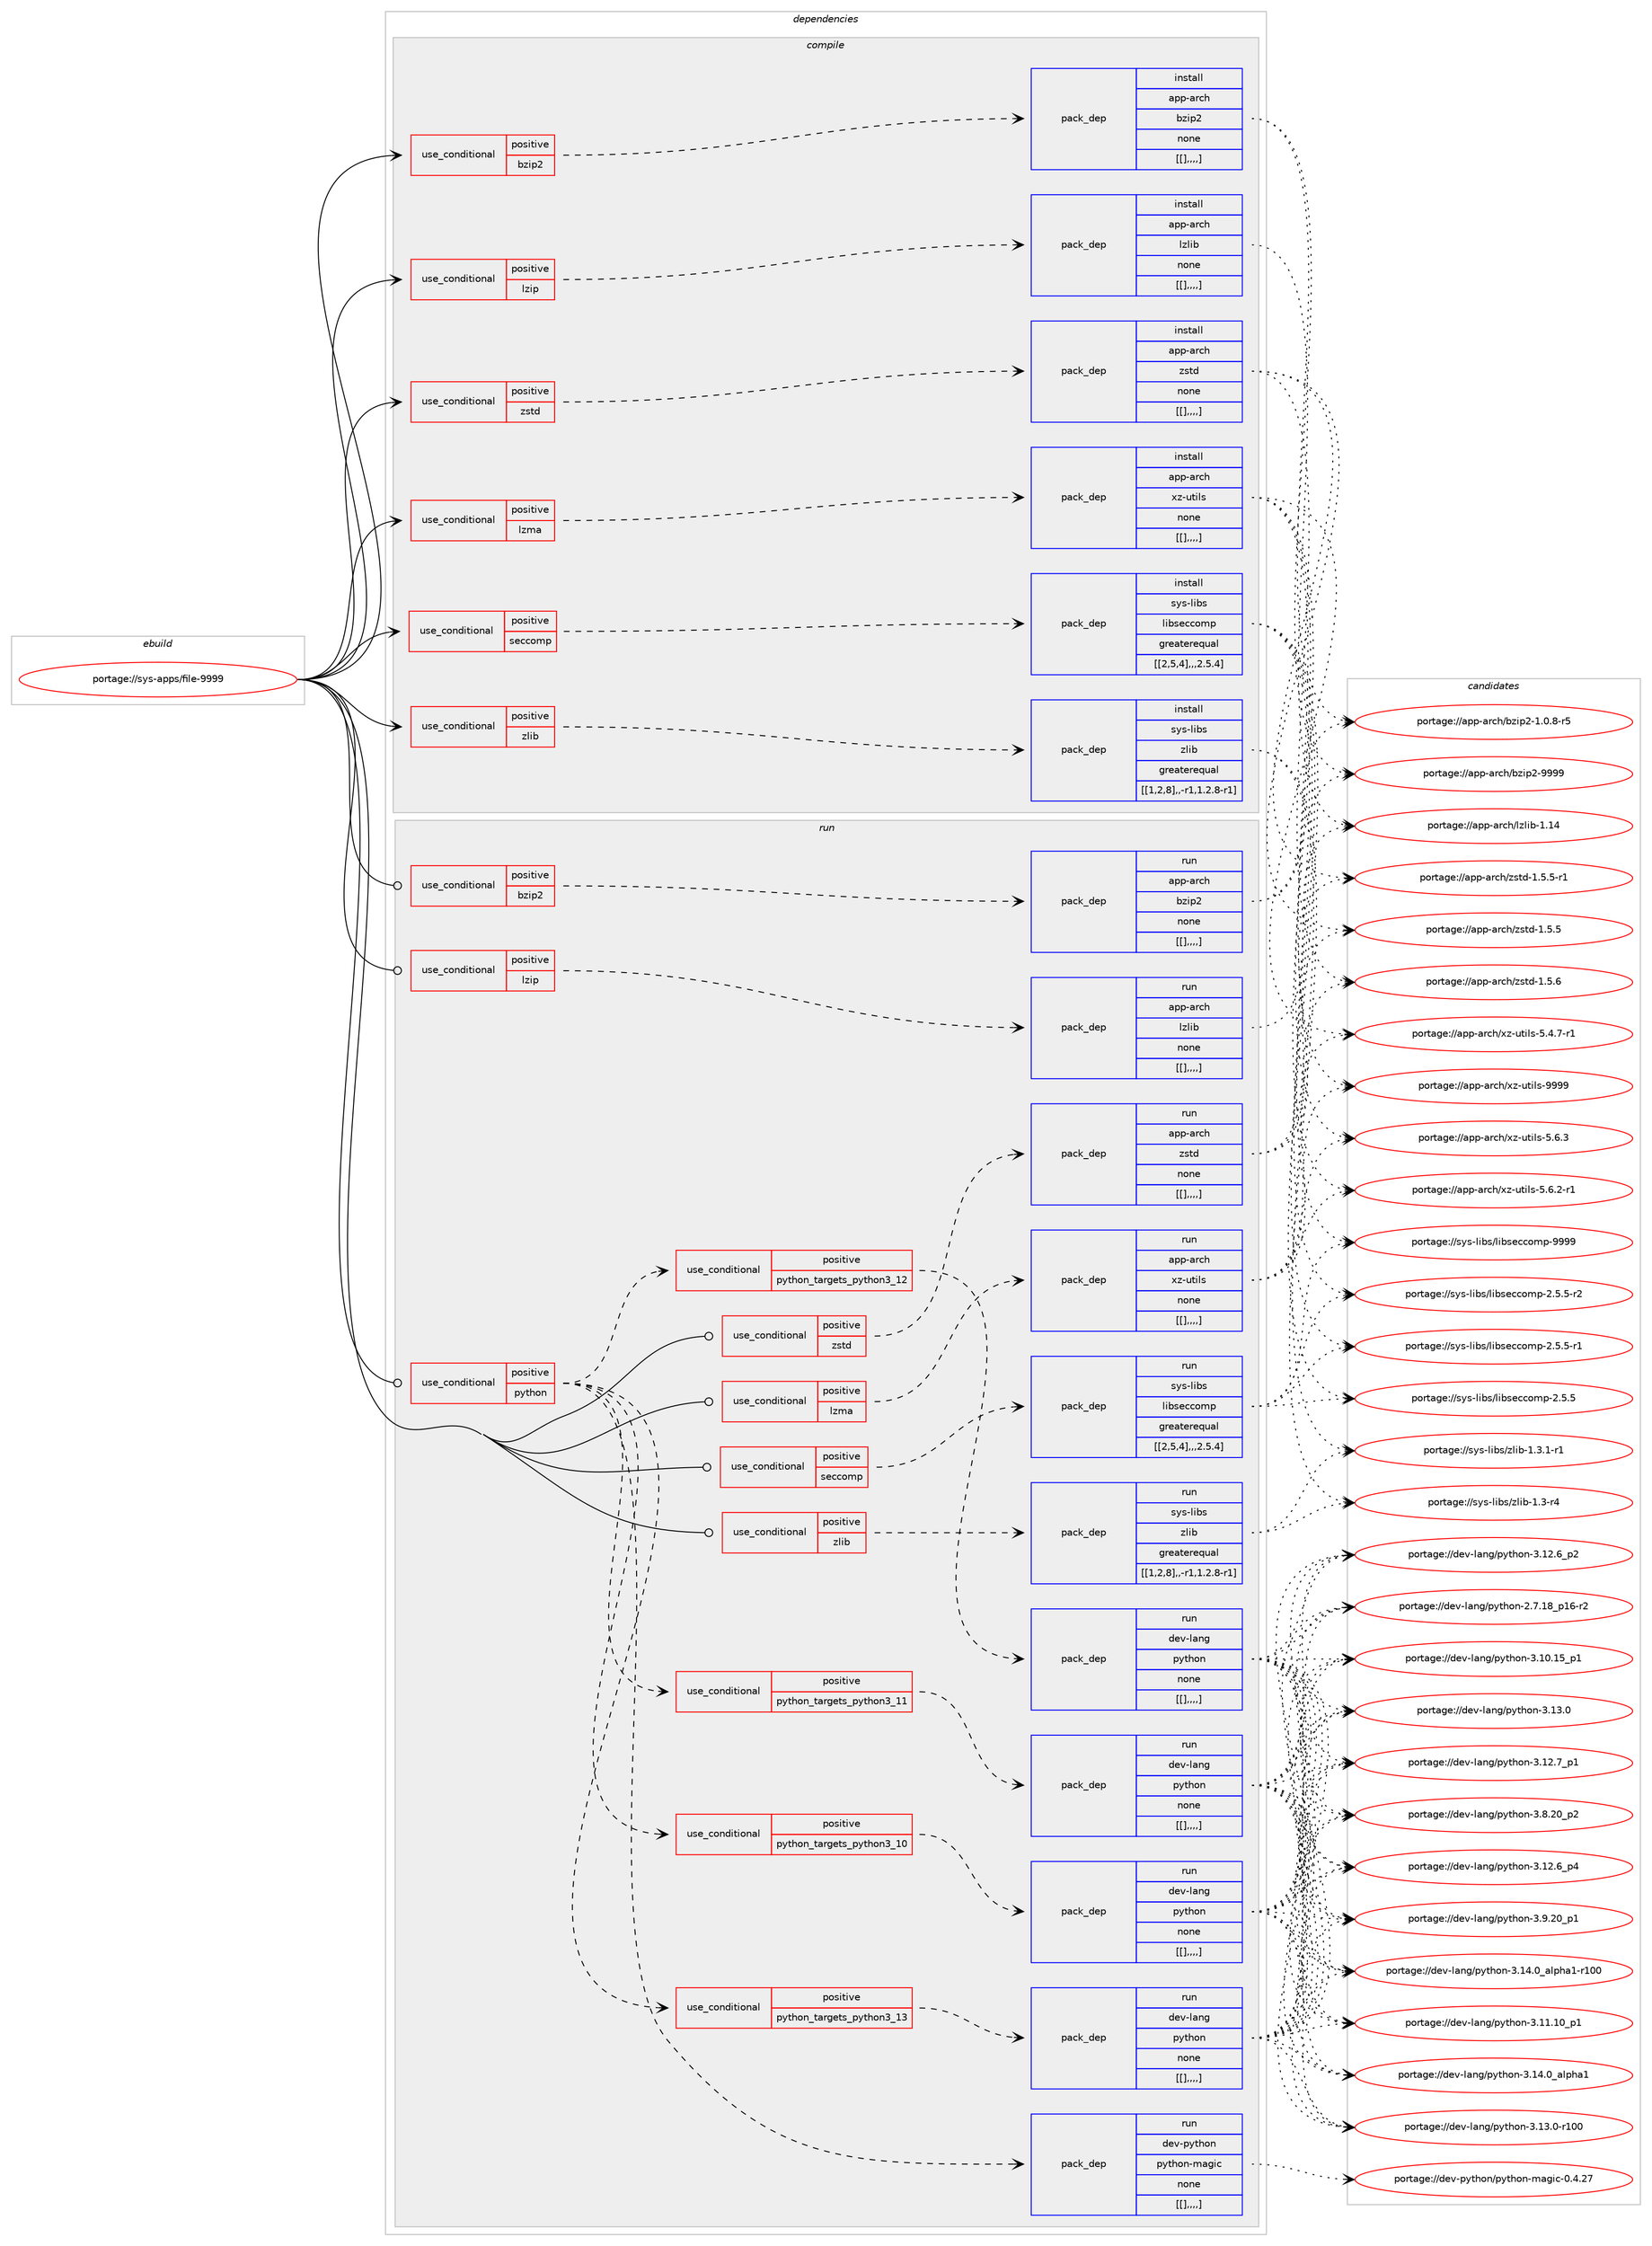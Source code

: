 digraph prolog {

# *************
# Graph options
# *************

newrank=true;
concentrate=true;
compound=true;
graph [rankdir=LR,fontname=Helvetica,fontsize=10,ranksep=1.5];#, ranksep=2.5, nodesep=0.2];
edge  [arrowhead=vee];
node  [fontname=Helvetica,fontsize=10];

# **********
# The ebuild
# **********

subgraph cluster_leftcol {
color=gray;
label=<<i>ebuild</i>>;
id [label="portage://sys-apps/file-9999", color=red, width=4, href="../sys-apps/file-9999.svg"];
}

# ****************
# The dependencies
# ****************

subgraph cluster_midcol {
color=gray;
label=<<i>dependencies</i>>;
subgraph cluster_compile {
fillcolor="#eeeeee";
style=filled;
label=<<i>compile</i>>;
subgraph cond117244 {
dependency442581 [label=<<TABLE BORDER="0" CELLBORDER="1" CELLSPACING="0" CELLPADDING="4"><TR><TD ROWSPAN="3" CELLPADDING="10">use_conditional</TD></TR><TR><TD>positive</TD></TR><TR><TD>bzip2</TD></TR></TABLE>>, shape=none, color=red];
subgraph pack322140 {
dependency442583 [label=<<TABLE BORDER="0" CELLBORDER="1" CELLSPACING="0" CELLPADDING="4" WIDTH="220"><TR><TD ROWSPAN="6" CELLPADDING="30">pack_dep</TD></TR><TR><TD WIDTH="110">install</TD></TR><TR><TD>app-arch</TD></TR><TR><TD>bzip2</TD></TR><TR><TD>none</TD></TR><TR><TD>[[],,,,]</TD></TR></TABLE>>, shape=none, color=blue];
}
dependency442581:e -> dependency442583:w [weight=20,style="dashed",arrowhead="vee"];
}
id:e -> dependency442581:w [weight=20,style="solid",arrowhead="vee"];
subgraph cond117246 {
dependency442585 [label=<<TABLE BORDER="0" CELLBORDER="1" CELLSPACING="0" CELLPADDING="4"><TR><TD ROWSPAN="3" CELLPADDING="10">use_conditional</TD></TR><TR><TD>positive</TD></TR><TR><TD>lzip</TD></TR></TABLE>>, shape=none, color=red];
subgraph pack322142 {
dependency442589 [label=<<TABLE BORDER="0" CELLBORDER="1" CELLSPACING="0" CELLPADDING="4" WIDTH="220"><TR><TD ROWSPAN="6" CELLPADDING="30">pack_dep</TD></TR><TR><TD WIDTH="110">install</TD></TR><TR><TD>app-arch</TD></TR><TR><TD>lzlib</TD></TR><TR><TD>none</TD></TR><TR><TD>[[],,,,]</TD></TR></TABLE>>, shape=none, color=blue];
}
dependency442585:e -> dependency442589:w [weight=20,style="dashed",arrowhead="vee"];
}
id:e -> dependency442585:w [weight=20,style="solid",arrowhead="vee"];
subgraph cond117249 {
dependency442593 [label=<<TABLE BORDER="0" CELLBORDER="1" CELLSPACING="0" CELLPADDING="4"><TR><TD ROWSPAN="3" CELLPADDING="10">use_conditional</TD></TR><TR><TD>positive</TD></TR><TR><TD>lzma</TD></TR></TABLE>>, shape=none, color=red];
subgraph pack322147 {
dependency442595 [label=<<TABLE BORDER="0" CELLBORDER="1" CELLSPACING="0" CELLPADDING="4" WIDTH="220"><TR><TD ROWSPAN="6" CELLPADDING="30">pack_dep</TD></TR><TR><TD WIDTH="110">install</TD></TR><TR><TD>app-arch</TD></TR><TR><TD>xz-utils</TD></TR><TR><TD>none</TD></TR><TR><TD>[[],,,,]</TD></TR></TABLE>>, shape=none, color=blue];
}
dependency442593:e -> dependency442595:w [weight=20,style="dashed",arrowhead="vee"];
}
id:e -> dependency442593:w [weight=20,style="solid",arrowhead="vee"];
subgraph cond117252 {
dependency442600 [label=<<TABLE BORDER="0" CELLBORDER="1" CELLSPACING="0" CELLPADDING="4"><TR><TD ROWSPAN="3" CELLPADDING="10">use_conditional</TD></TR><TR><TD>positive</TD></TR><TR><TD>seccomp</TD></TR></TABLE>>, shape=none, color=red];
subgraph pack322151 {
dependency442603 [label=<<TABLE BORDER="0" CELLBORDER="1" CELLSPACING="0" CELLPADDING="4" WIDTH="220"><TR><TD ROWSPAN="6" CELLPADDING="30">pack_dep</TD></TR><TR><TD WIDTH="110">install</TD></TR><TR><TD>sys-libs</TD></TR><TR><TD>libseccomp</TD></TR><TR><TD>greaterequal</TD></TR><TR><TD>[[2,5,4],,,2.5.4]</TD></TR></TABLE>>, shape=none, color=blue];
}
dependency442600:e -> dependency442603:w [weight=20,style="dashed",arrowhead="vee"];
}
id:e -> dependency442600:w [weight=20,style="solid",arrowhead="vee"];
subgraph cond117256 {
dependency442609 [label=<<TABLE BORDER="0" CELLBORDER="1" CELLSPACING="0" CELLPADDING="4"><TR><TD ROWSPAN="3" CELLPADDING="10">use_conditional</TD></TR><TR><TD>positive</TD></TR><TR><TD>zlib</TD></TR></TABLE>>, shape=none, color=red];
subgraph pack322156 {
dependency442613 [label=<<TABLE BORDER="0" CELLBORDER="1" CELLSPACING="0" CELLPADDING="4" WIDTH="220"><TR><TD ROWSPAN="6" CELLPADDING="30">pack_dep</TD></TR><TR><TD WIDTH="110">install</TD></TR><TR><TD>sys-libs</TD></TR><TR><TD>zlib</TD></TR><TR><TD>greaterequal</TD></TR><TR><TD>[[1,2,8],,-r1,1.2.8-r1]</TD></TR></TABLE>>, shape=none, color=blue];
}
dependency442609:e -> dependency442613:w [weight=20,style="dashed",arrowhead="vee"];
}
id:e -> dependency442609:w [weight=20,style="solid",arrowhead="vee"];
subgraph cond117260 {
dependency442618 [label=<<TABLE BORDER="0" CELLBORDER="1" CELLSPACING="0" CELLPADDING="4"><TR><TD ROWSPAN="3" CELLPADDING="10">use_conditional</TD></TR><TR><TD>positive</TD></TR><TR><TD>zstd</TD></TR></TABLE>>, shape=none, color=red];
subgraph pack322161 {
dependency442621 [label=<<TABLE BORDER="0" CELLBORDER="1" CELLSPACING="0" CELLPADDING="4" WIDTH="220"><TR><TD ROWSPAN="6" CELLPADDING="30">pack_dep</TD></TR><TR><TD WIDTH="110">install</TD></TR><TR><TD>app-arch</TD></TR><TR><TD>zstd</TD></TR><TR><TD>none</TD></TR><TR><TD>[[],,,,]</TD></TR></TABLE>>, shape=none, color=blue];
}
dependency442618:e -> dependency442621:w [weight=20,style="dashed",arrowhead="vee"];
}
id:e -> dependency442618:w [weight=20,style="solid",arrowhead="vee"];
}
subgraph cluster_compileandrun {
fillcolor="#eeeeee";
style=filled;
label=<<i>compile and run</i>>;
}
subgraph cluster_run {
fillcolor="#eeeeee";
style=filled;
label=<<i>run</i>>;
subgraph cond117262 {
dependency442624 [label=<<TABLE BORDER="0" CELLBORDER="1" CELLSPACING="0" CELLPADDING="4"><TR><TD ROWSPAN="3" CELLPADDING="10">use_conditional</TD></TR><TR><TD>positive</TD></TR><TR><TD>bzip2</TD></TR></TABLE>>, shape=none, color=red];
subgraph pack322164 {
dependency442626 [label=<<TABLE BORDER="0" CELLBORDER="1" CELLSPACING="0" CELLPADDING="4" WIDTH="220"><TR><TD ROWSPAN="6" CELLPADDING="30">pack_dep</TD></TR><TR><TD WIDTH="110">run</TD></TR><TR><TD>app-arch</TD></TR><TR><TD>bzip2</TD></TR><TR><TD>none</TD></TR><TR><TD>[[],,,,]</TD></TR></TABLE>>, shape=none, color=blue];
}
dependency442624:e -> dependency442626:w [weight=20,style="dashed",arrowhead="vee"];
}
id:e -> dependency442624:w [weight=20,style="solid",arrowhead="odot"];
subgraph cond117265 {
dependency442629 [label=<<TABLE BORDER="0" CELLBORDER="1" CELLSPACING="0" CELLPADDING="4"><TR><TD ROWSPAN="3" CELLPADDING="10">use_conditional</TD></TR><TR><TD>positive</TD></TR><TR><TD>lzip</TD></TR></TABLE>>, shape=none, color=red];
subgraph pack322167 {
dependency442630 [label=<<TABLE BORDER="0" CELLBORDER="1" CELLSPACING="0" CELLPADDING="4" WIDTH="220"><TR><TD ROWSPAN="6" CELLPADDING="30">pack_dep</TD></TR><TR><TD WIDTH="110">run</TD></TR><TR><TD>app-arch</TD></TR><TR><TD>lzlib</TD></TR><TR><TD>none</TD></TR><TR><TD>[[],,,,]</TD></TR></TABLE>>, shape=none, color=blue];
}
dependency442629:e -> dependency442630:w [weight=20,style="dashed",arrowhead="vee"];
}
id:e -> dependency442629:w [weight=20,style="solid",arrowhead="odot"];
subgraph cond117267 {
dependency442633 [label=<<TABLE BORDER="0" CELLBORDER="1" CELLSPACING="0" CELLPADDING="4"><TR><TD ROWSPAN="3" CELLPADDING="10">use_conditional</TD></TR><TR><TD>positive</TD></TR><TR><TD>lzma</TD></TR></TABLE>>, shape=none, color=red];
subgraph pack322169 {
dependency442635 [label=<<TABLE BORDER="0" CELLBORDER="1" CELLSPACING="0" CELLPADDING="4" WIDTH="220"><TR><TD ROWSPAN="6" CELLPADDING="30">pack_dep</TD></TR><TR><TD WIDTH="110">run</TD></TR><TR><TD>app-arch</TD></TR><TR><TD>xz-utils</TD></TR><TR><TD>none</TD></TR><TR><TD>[[],,,,]</TD></TR></TABLE>>, shape=none, color=blue];
}
dependency442633:e -> dependency442635:w [weight=20,style="dashed",arrowhead="vee"];
}
id:e -> dependency442633:w [weight=20,style="solid",arrowhead="odot"];
subgraph cond117269 {
dependency442637 [label=<<TABLE BORDER="0" CELLBORDER="1" CELLSPACING="0" CELLPADDING="4"><TR><TD ROWSPAN="3" CELLPADDING="10">use_conditional</TD></TR><TR><TD>positive</TD></TR><TR><TD>python</TD></TR></TABLE>>, shape=none, color=red];
subgraph cond117271 {
dependency442639 [label=<<TABLE BORDER="0" CELLBORDER="1" CELLSPACING="0" CELLPADDING="4"><TR><TD ROWSPAN="3" CELLPADDING="10">use_conditional</TD></TR><TR><TD>positive</TD></TR><TR><TD>python_targets_python3_10</TD></TR></TABLE>>, shape=none, color=red];
subgraph pack322172 {
dependency442642 [label=<<TABLE BORDER="0" CELLBORDER="1" CELLSPACING="0" CELLPADDING="4" WIDTH="220"><TR><TD ROWSPAN="6" CELLPADDING="30">pack_dep</TD></TR><TR><TD WIDTH="110">run</TD></TR><TR><TD>dev-lang</TD></TR><TR><TD>python</TD></TR><TR><TD>none</TD></TR><TR><TD>[[],,,,]</TD></TR></TABLE>>, shape=none, color=blue];
}
dependency442639:e -> dependency442642:w [weight=20,style="dashed",arrowhead="vee"];
}
dependency442637:e -> dependency442639:w [weight=20,style="dashed",arrowhead="vee"];
subgraph cond117273 {
dependency442646 [label=<<TABLE BORDER="0" CELLBORDER="1" CELLSPACING="0" CELLPADDING="4"><TR><TD ROWSPAN="3" CELLPADDING="10">use_conditional</TD></TR><TR><TD>positive</TD></TR><TR><TD>python_targets_python3_11</TD></TR></TABLE>>, shape=none, color=red];
subgraph pack322175 {
dependency442648 [label=<<TABLE BORDER="0" CELLBORDER="1" CELLSPACING="0" CELLPADDING="4" WIDTH="220"><TR><TD ROWSPAN="6" CELLPADDING="30">pack_dep</TD></TR><TR><TD WIDTH="110">run</TD></TR><TR><TD>dev-lang</TD></TR><TR><TD>python</TD></TR><TR><TD>none</TD></TR><TR><TD>[[],,,,]</TD></TR></TABLE>>, shape=none, color=blue];
}
dependency442646:e -> dependency442648:w [weight=20,style="dashed",arrowhead="vee"];
}
dependency442637:e -> dependency442646:w [weight=20,style="dashed",arrowhead="vee"];
subgraph cond117276 {
dependency442652 [label=<<TABLE BORDER="0" CELLBORDER="1" CELLSPACING="0" CELLPADDING="4"><TR><TD ROWSPAN="3" CELLPADDING="10">use_conditional</TD></TR><TR><TD>positive</TD></TR><TR><TD>python_targets_python3_12</TD></TR></TABLE>>, shape=none, color=red];
subgraph pack322178 {
dependency442653 [label=<<TABLE BORDER="0" CELLBORDER="1" CELLSPACING="0" CELLPADDING="4" WIDTH="220"><TR><TD ROWSPAN="6" CELLPADDING="30">pack_dep</TD></TR><TR><TD WIDTH="110">run</TD></TR><TR><TD>dev-lang</TD></TR><TR><TD>python</TD></TR><TR><TD>none</TD></TR><TR><TD>[[],,,,]</TD></TR></TABLE>>, shape=none, color=blue];
}
dependency442652:e -> dependency442653:w [weight=20,style="dashed",arrowhead="vee"];
}
dependency442637:e -> dependency442652:w [weight=20,style="dashed",arrowhead="vee"];
subgraph cond117279 {
dependency442657 [label=<<TABLE BORDER="0" CELLBORDER="1" CELLSPACING="0" CELLPADDING="4"><TR><TD ROWSPAN="3" CELLPADDING="10">use_conditional</TD></TR><TR><TD>positive</TD></TR><TR><TD>python_targets_python3_13</TD></TR></TABLE>>, shape=none, color=red];
subgraph pack322180 {
dependency442659 [label=<<TABLE BORDER="0" CELLBORDER="1" CELLSPACING="0" CELLPADDING="4" WIDTH="220"><TR><TD ROWSPAN="6" CELLPADDING="30">pack_dep</TD></TR><TR><TD WIDTH="110">run</TD></TR><TR><TD>dev-lang</TD></TR><TR><TD>python</TD></TR><TR><TD>none</TD></TR><TR><TD>[[],,,,]</TD></TR></TABLE>>, shape=none, color=blue];
}
dependency442657:e -> dependency442659:w [weight=20,style="dashed",arrowhead="vee"];
}
dependency442637:e -> dependency442657:w [weight=20,style="dashed",arrowhead="vee"];
subgraph pack322183 {
dependency442662 [label=<<TABLE BORDER="0" CELLBORDER="1" CELLSPACING="0" CELLPADDING="4" WIDTH="220"><TR><TD ROWSPAN="6" CELLPADDING="30">pack_dep</TD></TR><TR><TD WIDTH="110">run</TD></TR><TR><TD>dev-python</TD></TR><TR><TD>python-magic</TD></TR><TR><TD>none</TD></TR><TR><TD>[[],,,,]</TD></TR></TABLE>>, shape=none, color=blue];
}
dependency442637:e -> dependency442662:w [weight=20,style="dashed",arrowhead="vee"];
}
id:e -> dependency442637:w [weight=20,style="solid",arrowhead="odot"];
subgraph cond117282 {
dependency442665 [label=<<TABLE BORDER="0" CELLBORDER="1" CELLSPACING="0" CELLPADDING="4"><TR><TD ROWSPAN="3" CELLPADDING="10">use_conditional</TD></TR><TR><TD>positive</TD></TR><TR><TD>seccomp</TD></TR></TABLE>>, shape=none, color=red];
subgraph pack322186 {
dependency442667 [label=<<TABLE BORDER="0" CELLBORDER="1" CELLSPACING="0" CELLPADDING="4" WIDTH="220"><TR><TD ROWSPAN="6" CELLPADDING="30">pack_dep</TD></TR><TR><TD WIDTH="110">run</TD></TR><TR><TD>sys-libs</TD></TR><TR><TD>libseccomp</TD></TR><TR><TD>greaterequal</TD></TR><TR><TD>[[2,5,4],,,2.5.4]</TD></TR></TABLE>>, shape=none, color=blue];
}
dependency442665:e -> dependency442667:w [weight=20,style="dashed",arrowhead="vee"];
}
id:e -> dependency442665:w [weight=20,style="solid",arrowhead="odot"];
subgraph cond117284 {
dependency442670 [label=<<TABLE BORDER="0" CELLBORDER="1" CELLSPACING="0" CELLPADDING="4"><TR><TD ROWSPAN="3" CELLPADDING="10">use_conditional</TD></TR><TR><TD>positive</TD></TR><TR><TD>zlib</TD></TR></TABLE>>, shape=none, color=red];
subgraph pack322188 {
dependency442671 [label=<<TABLE BORDER="0" CELLBORDER="1" CELLSPACING="0" CELLPADDING="4" WIDTH="220"><TR><TD ROWSPAN="6" CELLPADDING="30">pack_dep</TD></TR><TR><TD WIDTH="110">run</TD></TR><TR><TD>sys-libs</TD></TR><TR><TD>zlib</TD></TR><TR><TD>greaterequal</TD></TR><TR><TD>[[1,2,8],,-r1,1.2.8-r1]</TD></TR></TABLE>>, shape=none, color=blue];
}
dependency442670:e -> dependency442671:w [weight=20,style="dashed",arrowhead="vee"];
}
id:e -> dependency442670:w [weight=20,style="solid",arrowhead="odot"];
subgraph cond117286 {
dependency442674 [label=<<TABLE BORDER="0" CELLBORDER="1" CELLSPACING="0" CELLPADDING="4"><TR><TD ROWSPAN="3" CELLPADDING="10">use_conditional</TD></TR><TR><TD>positive</TD></TR><TR><TD>zstd</TD></TR></TABLE>>, shape=none, color=red];
subgraph pack322190 {
dependency442675 [label=<<TABLE BORDER="0" CELLBORDER="1" CELLSPACING="0" CELLPADDING="4" WIDTH="220"><TR><TD ROWSPAN="6" CELLPADDING="30">pack_dep</TD></TR><TR><TD WIDTH="110">run</TD></TR><TR><TD>app-arch</TD></TR><TR><TD>zstd</TD></TR><TR><TD>none</TD></TR><TR><TD>[[],,,,]</TD></TR></TABLE>>, shape=none, color=blue];
}
dependency442674:e -> dependency442675:w [weight=20,style="dashed",arrowhead="vee"];
}
id:e -> dependency442674:w [weight=20,style="solid",arrowhead="odot"];
}
}

# **************
# The candidates
# **************

subgraph cluster_choices {
rank=same;
color=gray;
label=<<i>candidates</i>>;

subgraph choice322135 {
color=black;
nodesep=1;
choice971121124597114991044798122105112504557575757 [label="portage://app-arch/bzip2-9999", color=red, width=4,href="../app-arch/bzip2-9999.svg"];
choice971121124597114991044798122105112504549464846564511453 [label="portage://app-arch/bzip2-1.0.8-r5", color=red, width=4,href="../app-arch/bzip2-1.0.8-r5.svg"];
dependency442583:e -> choice971121124597114991044798122105112504557575757:w [style=dotted,weight="100"];
dependency442583:e -> choice971121124597114991044798122105112504549464846564511453:w [style=dotted,weight="100"];
}
subgraph choice322138 {
color=black;
nodesep=1;
choice9711211245971149910447108122108105984549464952 [label="portage://app-arch/lzlib-1.14", color=red, width=4,href="../app-arch/lzlib-1.14.svg"];
dependency442589:e -> choice9711211245971149910447108122108105984549464952:w [style=dotted,weight="100"];
}
subgraph choice322140 {
color=black;
nodesep=1;
choice9711211245971149910447120122451171161051081154557575757 [label="portage://app-arch/xz-utils-9999", color=red, width=4,href="../app-arch/xz-utils-9999.svg"];
choice971121124597114991044712012245117116105108115455346544651 [label="portage://app-arch/xz-utils-5.6.3", color=red, width=4,href="../app-arch/xz-utils-5.6.3.svg"];
choice9711211245971149910447120122451171161051081154553465446504511449 [label="portage://app-arch/xz-utils-5.6.2-r1", color=red, width=4,href="../app-arch/xz-utils-5.6.2-r1.svg"];
choice9711211245971149910447120122451171161051081154553465246554511449 [label="portage://app-arch/xz-utils-5.4.7-r1", color=red, width=4,href="../app-arch/xz-utils-5.4.7-r1.svg"];
dependency442595:e -> choice9711211245971149910447120122451171161051081154557575757:w [style=dotted,weight="100"];
dependency442595:e -> choice971121124597114991044712012245117116105108115455346544651:w [style=dotted,weight="100"];
dependency442595:e -> choice9711211245971149910447120122451171161051081154553465446504511449:w [style=dotted,weight="100"];
dependency442595:e -> choice9711211245971149910447120122451171161051081154553465246554511449:w [style=dotted,weight="100"];
}
subgraph choice322142 {
color=black;
nodesep=1;
choice1151211154510810598115471081059811510199991111091124557575757 [label="portage://sys-libs/libseccomp-9999", color=red, width=4,href="../sys-libs/libseccomp-9999.svg"];
choice1151211154510810598115471081059811510199991111091124550465346534511450 [label="portage://sys-libs/libseccomp-2.5.5-r2", color=red, width=4,href="../sys-libs/libseccomp-2.5.5-r2.svg"];
choice1151211154510810598115471081059811510199991111091124550465346534511449 [label="portage://sys-libs/libseccomp-2.5.5-r1", color=red, width=4,href="../sys-libs/libseccomp-2.5.5-r1.svg"];
choice115121115451081059811547108105981151019999111109112455046534653 [label="portage://sys-libs/libseccomp-2.5.5", color=red, width=4,href="../sys-libs/libseccomp-2.5.5.svg"];
dependency442603:e -> choice1151211154510810598115471081059811510199991111091124557575757:w [style=dotted,weight="100"];
dependency442603:e -> choice1151211154510810598115471081059811510199991111091124550465346534511450:w [style=dotted,weight="100"];
dependency442603:e -> choice1151211154510810598115471081059811510199991111091124550465346534511449:w [style=dotted,weight="100"];
dependency442603:e -> choice115121115451081059811547108105981151019999111109112455046534653:w [style=dotted,weight="100"];
}
subgraph choice322146 {
color=black;
nodesep=1;
choice115121115451081059811547122108105984549465146494511449 [label="portage://sys-libs/zlib-1.3.1-r1", color=red, width=4,href="../sys-libs/zlib-1.3.1-r1.svg"];
choice11512111545108105981154712210810598454946514511452 [label="portage://sys-libs/zlib-1.3-r4", color=red, width=4,href="../sys-libs/zlib-1.3-r4.svg"];
dependency442613:e -> choice115121115451081059811547122108105984549465146494511449:w [style=dotted,weight="100"];
dependency442613:e -> choice11512111545108105981154712210810598454946514511452:w [style=dotted,weight="100"];
}
subgraph choice322147 {
color=black;
nodesep=1;
choice9711211245971149910447122115116100454946534654 [label="portage://app-arch/zstd-1.5.6", color=red, width=4,href="../app-arch/zstd-1.5.6.svg"];
choice97112112459711499104471221151161004549465346534511449 [label="portage://app-arch/zstd-1.5.5-r1", color=red, width=4,href="../app-arch/zstd-1.5.5-r1.svg"];
choice9711211245971149910447122115116100454946534653 [label="portage://app-arch/zstd-1.5.5", color=red, width=4,href="../app-arch/zstd-1.5.5.svg"];
dependency442621:e -> choice9711211245971149910447122115116100454946534654:w [style=dotted,weight="100"];
dependency442621:e -> choice97112112459711499104471221151161004549465346534511449:w [style=dotted,weight="100"];
dependency442621:e -> choice9711211245971149910447122115116100454946534653:w [style=dotted,weight="100"];
}
subgraph choice322151 {
color=black;
nodesep=1;
choice971121124597114991044798122105112504557575757 [label="portage://app-arch/bzip2-9999", color=red, width=4,href="../app-arch/bzip2-9999.svg"];
choice971121124597114991044798122105112504549464846564511453 [label="portage://app-arch/bzip2-1.0.8-r5", color=red, width=4,href="../app-arch/bzip2-1.0.8-r5.svg"];
dependency442626:e -> choice971121124597114991044798122105112504557575757:w [style=dotted,weight="100"];
dependency442626:e -> choice971121124597114991044798122105112504549464846564511453:w [style=dotted,weight="100"];
}
subgraph choice322153 {
color=black;
nodesep=1;
choice9711211245971149910447108122108105984549464952 [label="portage://app-arch/lzlib-1.14", color=red, width=4,href="../app-arch/lzlib-1.14.svg"];
dependency442630:e -> choice9711211245971149910447108122108105984549464952:w [style=dotted,weight="100"];
}
subgraph choice322155 {
color=black;
nodesep=1;
choice9711211245971149910447120122451171161051081154557575757 [label="portage://app-arch/xz-utils-9999", color=red, width=4,href="../app-arch/xz-utils-9999.svg"];
choice971121124597114991044712012245117116105108115455346544651 [label="portage://app-arch/xz-utils-5.6.3", color=red, width=4,href="../app-arch/xz-utils-5.6.3.svg"];
choice9711211245971149910447120122451171161051081154553465446504511449 [label="portage://app-arch/xz-utils-5.6.2-r1", color=red, width=4,href="../app-arch/xz-utils-5.6.2-r1.svg"];
choice9711211245971149910447120122451171161051081154553465246554511449 [label="portage://app-arch/xz-utils-5.4.7-r1", color=red, width=4,href="../app-arch/xz-utils-5.4.7-r1.svg"];
dependency442635:e -> choice9711211245971149910447120122451171161051081154557575757:w [style=dotted,weight="100"];
dependency442635:e -> choice971121124597114991044712012245117116105108115455346544651:w [style=dotted,weight="100"];
dependency442635:e -> choice9711211245971149910447120122451171161051081154553465446504511449:w [style=dotted,weight="100"];
dependency442635:e -> choice9711211245971149910447120122451171161051081154553465246554511449:w [style=dotted,weight="100"];
}
subgraph choice322159 {
color=black;
nodesep=1;
choice100101118451089711010347112121116104111110455146495246489597108112104974945114494848 [label="portage://dev-lang/python-3.14.0_alpha1-r100", color=red, width=4,href="../dev-lang/python-3.14.0_alpha1-r100.svg"];
choice1001011184510897110103471121211161041111104551464952464895971081121049749 [label="portage://dev-lang/python-3.14.0_alpha1", color=red, width=4,href="../dev-lang/python-3.14.0_alpha1.svg"];
choice1001011184510897110103471121211161041111104551464951464845114494848 [label="portage://dev-lang/python-3.13.0-r100", color=red, width=4,href="../dev-lang/python-3.13.0-r100.svg"];
choice10010111845108971101034711212111610411111045514649514648 [label="portage://dev-lang/python-3.13.0", color=red, width=4,href="../dev-lang/python-3.13.0.svg"];
choice100101118451089711010347112121116104111110455146495046559511249 [label="portage://dev-lang/python-3.12.7_p1", color=red, width=4,href="../dev-lang/python-3.12.7_p1.svg"];
choice100101118451089711010347112121116104111110455146495046549511252 [label="portage://dev-lang/python-3.12.6_p4", color=red, width=4,href="../dev-lang/python-3.12.6_p4.svg"];
choice100101118451089711010347112121116104111110455146495046549511250 [label="portage://dev-lang/python-3.12.6_p2", color=red, width=4,href="../dev-lang/python-3.12.6_p2.svg"];
choice10010111845108971101034711212111610411111045514649494649489511249 [label="portage://dev-lang/python-3.11.10_p1", color=red, width=4,href="../dev-lang/python-3.11.10_p1.svg"];
choice10010111845108971101034711212111610411111045514649484649539511249 [label="portage://dev-lang/python-3.10.15_p1", color=red, width=4,href="../dev-lang/python-3.10.15_p1.svg"];
choice100101118451089711010347112121116104111110455146574650489511249 [label="portage://dev-lang/python-3.9.20_p1", color=red, width=4,href="../dev-lang/python-3.9.20_p1.svg"];
choice100101118451089711010347112121116104111110455146564650489511250 [label="portage://dev-lang/python-3.8.20_p2", color=red, width=4,href="../dev-lang/python-3.8.20_p2.svg"];
choice100101118451089711010347112121116104111110455046554649569511249544511450 [label="portage://dev-lang/python-2.7.18_p16-r2", color=red, width=4,href="../dev-lang/python-2.7.18_p16-r2.svg"];
dependency442642:e -> choice100101118451089711010347112121116104111110455146495246489597108112104974945114494848:w [style=dotted,weight="100"];
dependency442642:e -> choice1001011184510897110103471121211161041111104551464952464895971081121049749:w [style=dotted,weight="100"];
dependency442642:e -> choice1001011184510897110103471121211161041111104551464951464845114494848:w [style=dotted,weight="100"];
dependency442642:e -> choice10010111845108971101034711212111610411111045514649514648:w [style=dotted,weight="100"];
dependency442642:e -> choice100101118451089711010347112121116104111110455146495046559511249:w [style=dotted,weight="100"];
dependency442642:e -> choice100101118451089711010347112121116104111110455146495046549511252:w [style=dotted,weight="100"];
dependency442642:e -> choice100101118451089711010347112121116104111110455146495046549511250:w [style=dotted,weight="100"];
dependency442642:e -> choice10010111845108971101034711212111610411111045514649494649489511249:w [style=dotted,weight="100"];
dependency442642:e -> choice10010111845108971101034711212111610411111045514649484649539511249:w [style=dotted,weight="100"];
dependency442642:e -> choice100101118451089711010347112121116104111110455146574650489511249:w [style=dotted,weight="100"];
dependency442642:e -> choice100101118451089711010347112121116104111110455146564650489511250:w [style=dotted,weight="100"];
dependency442642:e -> choice100101118451089711010347112121116104111110455046554649569511249544511450:w [style=dotted,weight="100"];
}
subgraph choice322168 {
color=black;
nodesep=1;
choice100101118451089711010347112121116104111110455146495246489597108112104974945114494848 [label="portage://dev-lang/python-3.14.0_alpha1-r100", color=red, width=4,href="../dev-lang/python-3.14.0_alpha1-r100.svg"];
choice1001011184510897110103471121211161041111104551464952464895971081121049749 [label="portage://dev-lang/python-3.14.0_alpha1", color=red, width=4,href="../dev-lang/python-3.14.0_alpha1.svg"];
choice1001011184510897110103471121211161041111104551464951464845114494848 [label="portage://dev-lang/python-3.13.0-r100", color=red, width=4,href="../dev-lang/python-3.13.0-r100.svg"];
choice10010111845108971101034711212111610411111045514649514648 [label="portage://dev-lang/python-3.13.0", color=red, width=4,href="../dev-lang/python-3.13.0.svg"];
choice100101118451089711010347112121116104111110455146495046559511249 [label="portage://dev-lang/python-3.12.7_p1", color=red, width=4,href="../dev-lang/python-3.12.7_p1.svg"];
choice100101118451089711010347112121116104111110455146495046549511252 [label="portage://dev-lang/python-3.12.6_p4", color=red, width=4,href="../dev-lang/python-3.12.6_p4.svg"];
choice100101118451089711010347112121116104111110455146495046549511250 [label="portage://dev-lang/python-3.12.6_p2", color=red, width=4,href="../dev-lang/python-3.12.6_p2.svg"];
choice10010111845108971101034711212111610411111045514649494649489511249 [label="portage://dev-lang/python-3.11.10_p1", color=red, width=4,href="../dev-lang/python-3.11.10_p1.svg"];
choice10010111845108971101034711212111610411111045514649484649539511249 [label="portage://dev-lang/python-3.10.15_p1", color=red, width=4,href="../dev-lang/python-3.10.15_p1.svg"];
choice100101118451089711010347112121116104111110455146574650489511249 [label="portage://dev-lang/python-3.9.20_p1", color=red, width=4,href="../dev-lang/python-3.9.20_p1.svg"];
choice100101118451089711010347112121116104111110455146564650489511250 [label="portage://dev-lang/python-3.8.20_p2", color=red, width=4,href="../dev-lang/python-3.8.20_p2.svg"];
choice100101118451089711010347112121116104111110455046554649569511249544511450 [label="portage://dev-lang/python-2.7.18_p16-r2", color=red, width=4,href="../dev-lang/python-2.7.18_p16-r2.svg"];
dependency442648:e -> choice100101118451089711010347112121116104111110455146495246489597108112104974945114494848:w [style=dotted,weight="100"];
dependency442648:e -> choice1001011184510897110103471121211161041111104551464952464895971081121049749:w [style=dotted,weight="100"];
dependency442648:e -> choice1001011184510897110103471121211161041111104551464951464845114494848:w [style=dotted,weight="100"];
dependency442648:e -> choice10010111845108971101034711212111610411111045514649514648:w [style=dotted,weight="100"];
dependency442648:e -> choice100101118451089711010347112121116104111110455146495046559511249:w [style=dotted,weight="100"];
dependency442648:e -> choice100101118451089711010347112121116104111110455146495046549511252:w [style=dotted,weight="100"];
dependency442648:e -> choice100101118451089711010347112121116104111110455146495046549511250:w [style=dotted,weight="100"];
dependency442648:e -> choice10010111845108971101034711212111610411111045514649494649489511249:w [style=dotted,weight="100"];
dependency442648:e -> choice10010111845108971101034711212111610411111045514649484649539511249:w [style=dotted,weight="100"];
dependency442648:e -> choice100101118451089711010347112121116104111110455146574650489511249:w [style=dotted,weight="100"];
dependency442648:e -> choice100101118451089711010347112121116104111110455146564650489511250:w [style=dotted,weight="100"];
dependency442648:e -> choice100101118451089711010347112121116104111110455046554649569511249544511450:w [style=dotted,weight="100"];
}
subgraph choice322172 {
color=black;
nodesep=1;
choice100101118451089711010347112121116104111110455146495246489597108112104974945114494848 [label="portage://dev-lang/python-3.14.0_alpha1-r100", color=red, width=4,href="../dev-lang/python-3.14.0_alpha1-r100.svg"];
choice1001011184510897110103471121211161041111104551464952464895971081121049749 [label="portage://dev-lang/python-3.14.0_alpha1", color=red, width=4,href="../dev-lang/python-3.14.0_alpha1.svg"];
choice1001011184510897110103471121211161041111104551464951464845114494848 [label="portage://dev-lang/python-3.13.0-r100", color=red, width=4,href="../dev-lang/python-3.13.0-r100.svg"];
choice10010111845108971101034711212111610411111045514649514648 [label="portage://dev-lang/python-3.13.0", color=red, width=4,href="../dev-lang/python-3.13.0.svg"];
choice100101118451089711010347112121116104111110455146495046559511249 [label="portage://dev-lang/python-3.12.7_p1", color=red, width=4,href="../dev-lang/python-3.12.7_p1.svg"];
choice100101118451089711010347112121116104111110455146495046549511252 [label="portage://dev-lang/python-3.12.6_p4", color=red, width=4,href="../dev-lang/python-3.12.6_p4.svg"];
choice100101118451089711010347112121116104111110455146495046549511250 [label="portage://dev-lang/python-3.12.6_p2", color=red, width=4,href="../dev-lang/python-3.12.6_p2.svg"];
choice10010111845108971101034711212111610411111045514649494649489511249 [label="portage://dev-lang/python-3.11.10_p1", color=red, width=4,href="../dev-lang/python-3.11.10_p1.svg"];
choice10010111845108971101034711212111610411111045514649484649539511249 [label="portage://dev-lang/python-3.10.15_p1", color=red, width=4,href="../dev-lang/python-3.10.15_p1.svg"];
choice100101118451089711010347112121116104111110455146574650489511249 [label="portage://dev-lang/python-3.9.20_p1", color=red, width=4,href="../dev-lang/python-3.9.20_p1.svg"];
choice100101118451089711010347112121116104111110455146564650489511250 [label="portage://dev-lang/python-3.8.20_p2", color=red, width=4,href="../dev-lang/python-3.8.20_p2.svg"];
choice100101118451089711010347112121116104111110455046554649569511249544511450 [label="portage://dev-lang/python-2.7.18_p16-r2", color=red, width=4,href="../dev-lang/python-2.7.18_p16-r2.svg"];
dependency442653:e -> choice100101118451089711010347112121116104111110455146495246489597108112104974945114494848:w [style=dotted,weight="100"];
dependency442653:e -> choice1001011184510897110103471121211161041111104551464952464895971081121049749:w [style=dotted,weight="100"];
dependency442653:e -> choice1001011184510897110103471121211161041111104551464951464845114494848:w [style=dotted,weight="100"];
dependency442653:e -> choice10010111845108971101034711212111610411111045514649514648:w [style=dotted,weight="100"];
dependency442653:e -> choice100101118451089711010347112121116104111110455146495046559511249:w [style=dotted,weight="100"];
dependency442653:e -> choice100101118451089711010347112121116104111110455146495046549511252:w [style=dotted,weight="100"];
dependency442653:e -> choice100101118451089711010347112121116104111110455146495046549511250:w [style=dotted,weight="100"];
dependency442653:e -> choice10010111845108971101034711212111610411111045514649494649489511249:w [style=dotted,weight="100"];
dependency442653:e -> choice10010111845108971101034711212111610411111045514649484649539511249:w [style=dotted,weight="100"];
dependency442653:e -> choice100101118451089711010347112121116104111110455146574650489511249:w [style=dotted,weight="100"];
dependency442653:e -> choice100101118451089711010347112121116104111110455146564650489511250:w [style=dotted,weight="100"];
dependency442653:e -> choice100101118451089711010347112121116104111110455046554649569511249544511450:w [style=dotted,weight="100"];
}
subgraph choice322179 {
color=black;
nodesep=1;
choice100101118451089711010347112121116104111110455146495246489597108112104974945114494848 [label="portage://dev-lang/python-3.14.0_alpha1-r100", color=red, width=4,href="../dev-lang/python-3.14.0_alpha1-r100.svg"];
choice1001011184510897110103471121211161041111104551464952464895971081121049749 [label="portage://dev-lang/python-3.14.0_alpha1", color=red, width=4,href="../dev-lang/python-3.14.0_alpha1.svg"];
choice1001011184510897110103471121211161041111104551464951464845114494848 [label="portage://dev-lang/python-3.13.0-r100", color=red, width=4,href="../dev-lang/python-3.13.0-r100.svg"];
choice10010111845108971101034711212111610411111045514649514648 [label="portage://dev-lang/python-3.13.0", color=red, width=4,href="../dev-lang/python-3.13.0.svg"];
choice100101118451089711010347112121116104111110455146495046559511249 [label="portage://dev-lang/python-3.12.7_p1", color=red, width=4,href="../dev-lang/python-3.12.7_p1.svg"];
choice100101118451089711010347112121116104111110455146495046549511252 [label="portage://dev-lang/python-3.12.6_p4", color=red, width=4,href="../dev-lang/python-3.12.6_p4.svg"];
choice100101118451089711010347112121116104111110455146495046549511250 [label="portage://dev-lang/python-3.12.6_p2", color=red, width=4,href="../dev-lang/python-3.12.6_p2.svg"];
choice10010111845108971101034711212111610411111045514649494649489511249 [label="portage://dev-lang/python-3.11.10_p1", color=red, width=4,href="../dev-lang/python-3.11.10_p1.svg"];
choice10010111845108971101034711212111610411111045514649484649539511249 [label="portage://dev-lang/python-3.10.15_p1", color=red, width=4,href="../dev-lang/python-3.10.15_p1.svg"];
choice100101118451089711010347112121116104111110455146574650489511249 [label="portage://dev-lang/python-3.9.20_p1", color=red, width=4,href="../dev-lang/python-3.9.20_p1.svg"];
choice100101118451089711010347112121116104111110455146564650489511250 [label="portage://dev-lang/python-3.8.20_p2", color=red, width=4,href="../dev-lang/python-3.8.20_p2.svg"];
choice100101118451089711010347112121116104111110455046554649569511249544511450 [label="portage://dev-lang/python-2.7.18_p16-r2", color=red, width=4,href="../dev-lang/python-2.7.18_p16-r2.svg"];
dependency442659:e -> choice100101118451089711010347112121116104111110455146495246489597108112104974945114494848:w [style=dotted,weight="100"];
dependency442659:e -> choice1001011184510897110103471121211161041111104551464952464895971081121049749:w [style=dotted,weight="100"];
dependency442659:e -> choice1001011184510897110103471121211161041111104551464951464845114494848:w [style=dotted,weight="100"];
dependency442659:e -> choice10010111845108971101034711212111610411111045514649514648:w [style=dotted,weight="100"];
dependency442659:e -> choice100101118451089711010347112121116104111110455146495046559511249:w [style=dotted,weight="100"];
dependency442659:e -> choice100101118451089711010347112121116104111110455146495046549511252:w [style=dotted,weight="100"];
dependency442659:e -> choice100101118451089711010347112121116104111110455146495046549511250:w [style=dotted,weight="100"];
dependency442659:e -> choice10010111845108971101034711212111610411111045514649494649489511249:w [style=dotted,weight="100"];
dependency442659:e -> choice10010111845108971101034711212111610411111045514649484649539511249:w [style=dotted,weight="100"];
dependency442659:e -> choice100101118451089711010347112121116104111110455146574650489511249:w [style=dotted,weight="100"];
dependency442659:e -> choice100101118451089711010347112121116104111110455146564650489511250:w [style=dotted,weight="100"];
dependency442659:e -> choice100101118451089711010347112121116104111110455046554649569511249544511450:w [style=dotted,weight="100"];
}
subgraph choice322183 {
color=black;
nodesep=1;
choice100101118451121211161041111104711212111610411111045109971031059945484652465055 [label="portage://dev-python/python-magic-0.4.27", color=red, width=4,href="../dev-python/python-magic-0.4.27.svg"];
dependency442662:e -> choice100101118451121211161041111104711212111610411111045109971031059945484652465055:w [style=dotted,weight="100"];
}
subgraph choice322185 {
color=black;
nodesep=1;
choice1151211154510810598115471081059811510199991111091124557575757 [label="portage://sys-libs/libseccomp-9999", color=red, width=4,href="../sys-libs/libseccomp-9999.svg"];
choice1151211154510810598115471081059811510199991111091124550465346534511450 [label="portage://sys-libs/libseccomp-2.5.5-r2", color=red, width=4,href="../sys-libs/libseccomp-2.5.5-r2.svg"];
choice1151211154510810598115471081059811510199991111091124550465346534511449 [label="portage://sys-libs/libseccomp-2.5.5-r1", color=red, width=4,href="../sys-libs/libseccomp-2.5.5-r1.svg"];
choice115121115451081059811547108105981151019999111109112455046534653 [label="portage://sys-libs/libseccomp-2.5.5", color=red, width=4,href="../sys-libs/libseccomp-2.5.5.svg"];
dependency442667:e -> choice1151211154510810598115471081059811510199991111091124557575757:w [style=dotted,weight="100"];
dependency442667:e -> choice1151211154510810598115471081059811510199991111091124550465346534511450:w [style=dotted,weight="100"];
dependency442667:e -> choice1151211154510810598115471081059811510199991111091124550465346534511449:w [style=dotted,weight="100"];
dependency442667:e -> choice115121115451081059811547108105981151019999111109112455046534653:w [style=dotted,weight="100"];
}
subgraph choice322190 {
color=black;
nodesep=1;
choice115121115451081059811547122108105984549465146494511449 [label="portage://sys-libs/zlib-1.3.1-r1", color=red, width=4,href="../sys-libs/zlib-1.3.1-r1.svg"];
choice11512111545108105981154712210810598454946514511452 [label="portage://sys-libs/zlib-1.3-r4", color=red, width=4,href="../sys-libs/zlib-1.3-r4.svg"];
dependency442671:e -> choice115121115451081059811547122108105984549465146494511449:w [style=dotted,weight="100"];
dependency442671:e -> choice11512111545108105981154712210810598454946514511452:w [style=dotted,weight="100"];
}
subgraph choice322192 {
color=black;
nodesep=1;
choice9711211245971149910447122115116100454946534654 [label="portage://app-arch/zstd-1.5.6", color=red, width=4,href="../app-arch/zstd-1.5.6.svg"];
choice97112112459711499104471221151161004549465346534511449 [label="portage://app-arch/zstd-1.5.5-r1", color=red, width=4,href="../app-arch/zstd-1.5.5-r1.svg"];
choice9711211245971149910447122115116100454946534653 [label="portage://app-arch/zstd-1.5.5", color=red, width=4,href="../app-arch/zstd-1.5.5.svg"];
dependency442675:e -> choice9711211245971149910447122115116100454946534654:w [style=dotted,weight="100"];
dependency442675:e -> choice97112112459711499104471221151161004549465346534511449:w [style=dotted,weight="100"];
dependency442675:e -> choice9711211245971149910447122115116100454946534653:w [style=dotted,weight="100"];
}
}

}
